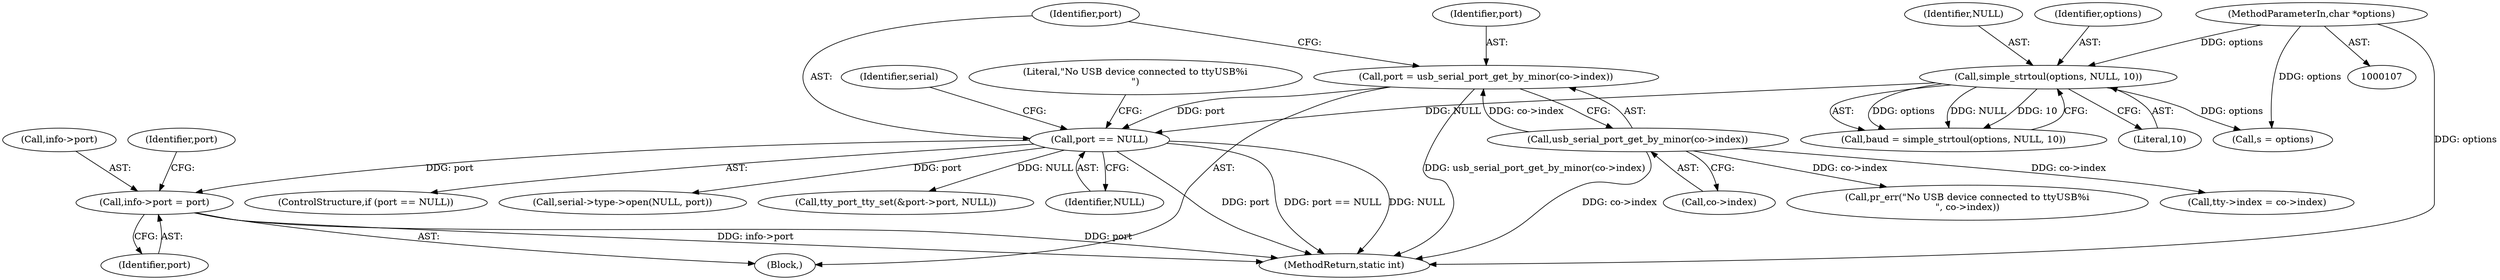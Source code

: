 digraph "0_linux_299d7572e46f98534033a9e65973f13ad1ce9047@pointer" {
"1000281" [label="(Call,info->port = port)"];
"1000249" [label="(Call,port == NULL)"];
"1000242" [label="(Call,port = usb_serial_port_get_by_minor(co->index))"];
"1000244" [label="(Call,usb_serial_port_get_by_minor(co->index))"];
"1000154" [label="(Call,simple_strtoul(options, NULL, 10))"];
"1000109" [label="(MethodParameterIn,char *options)"];
"1000289" [label="(Identifier,port)"];
"1000254" [label="(Literal,\"No USB device connected to ttyUSB%i\n\")"];
"1000275" [label="(Call,tty_port_tty_set(&port->port, NULL))"];
"1000156" [label="(Identifier,NULL)"];
"1000285" [label="(Identifier,port)"];
"1000499" [label="(MethodReturn,static int)"];
"1000152" [label="(Call,baud = simple_strtoul(options, NULL, 10))"];
"1000253" [label="(Call,pr_err(\"No USB device connected to ttyUSB%i\n\", co->index))"];
"1000155" [label="(Identifier,options)"];
"1000333" [label="(Call,tty->index = co->index)"];
"1000251" [label="(Identifier,NULL)"];
"1000110" [label="(Block,)"];
"1000250" [label="(Identifier,port)"];
"1000157" [label="(Literal,10)"];
"1000281" [label="(Call,info->port = port)"];
"1000248" [label="(ControlStructure,if (port == NULL))"];
"1000244" [label="(Call,usb_serial_port_get_by_minor(co->index))"];
"1000249" [label="(Call,port == NULL)"];
"1000384" [label="(Call,serial->type->open(NULL, port))"];
"1000245" [label="(Call,co->index)"];
"1000242" [label="(Call,port = usb_serial_port_get_by_minor(co->index))"];
"1000282" [label="(Call,info->port)"];
"1000158" [label="(Call,s = options)"];
"1000109" [label="(MethodParameterIn,char *options)"];
"1000243" [label="(Identifier,port)"];
"1000154" [label="(Call,simple_strtoul(options, NULL, 10))"];
"1000262" [label="(Identifier,serial)"];
"1000281" -> "1000110"  [label="AST: "];
"1000281" -> "1000285"  [label="CFG: "];
"1000282" -> "1000281"  [label="AST: "];
"1000285" -> "1000281"  [label="AST: "];
"1000289" -> "1000281"  [label="CFG: "];
"1000281" -> "1000499"  [label="DDG: port"];
"1000281" -> "1000499"  [label="DDG: info->port"];
"1000249" -> "1000281"  [label="DDG: port"];
"1000249" -> "1000248"  [label="AST: "];
"1000249" -> "1000251"  [label="CFG: "];
"1000250" -> "1000249"  [label="AST: "];
"1000251" -> "1000249"  [label="AST: "];
"1000254" -> "1000249"  [label="CFG: "];
"1000262" -> "1000249"  [label="CFG: "];
"1000249" -> "1000499"  [label="DDG: NULL"];
"1000249" -> "1000499"  [label="DDG: port"];
"1000249" -> "1000499"  [label="DDG: port == NULL"];
"1000242" -> "1000249"  [label="DDG: port"];
"1000154" -> "1000249"  [label="DDG: NULL"];
"1000249" -> "1000275"  [label="DDG: NULL"];
"1000249" -> "1000384"  [label="DDG: port"];
"1000242" -> "1000110"  [label="AST: "];
"1000242" -> "1000244"  [label="CFG: "];
"1000243" -> "1000242"  [label="AST: "];
"1000244" -> "1000242"  [label="AST: "];
"1000250" -> "1000242"  [label="CFG: "];
"1000242" -> "1000499"  [label="DDG: usb_serial_port_get_by_minor(co->index)"];
"1000244" -> "1000242"  [label="DDG: co->index"];
"1000244" -> "1000245"  [label="CFG: "];
"1000245" -> "1000244"  [label="AST: "];
"1000244" -> "1000499"  [label="DDG: co->index"];
"1000244" -> "1000253"  [label="DDG: co->index"];
"1000244" -> "1000333"  [label="DDG: co->index"];
"1000154" -> "1000152"  [label="AST: "];
"1000154" -> "1000157"  [label="CFG: "];
"1000155" -> "1000154"  [label="AST: "];
"1000156" -> "1000154"  [label="AST: "];
"1000157" -> "1000154"  [label="AST: "];
"1000152" -> "1000154"  [label="CFG: "];
"1000154" -> "1000152"  [label="DDG: options"];
"1000154" -> "1000152"  [label="DDG: NULL"];
"1000154" -> "1000152"  [label="DDG: 10"];
"1000109" -> "1000154"  [label="DDG: options"];
"1000154" -> "1000158"  [label="DDG: options"];
"1000109" -> "1000107"  [label="AST: "];
"1000109" -> "1000499"  [label="DDG: options"];
"1000109" -> "1000158"  [label="DDG: options"];
}
